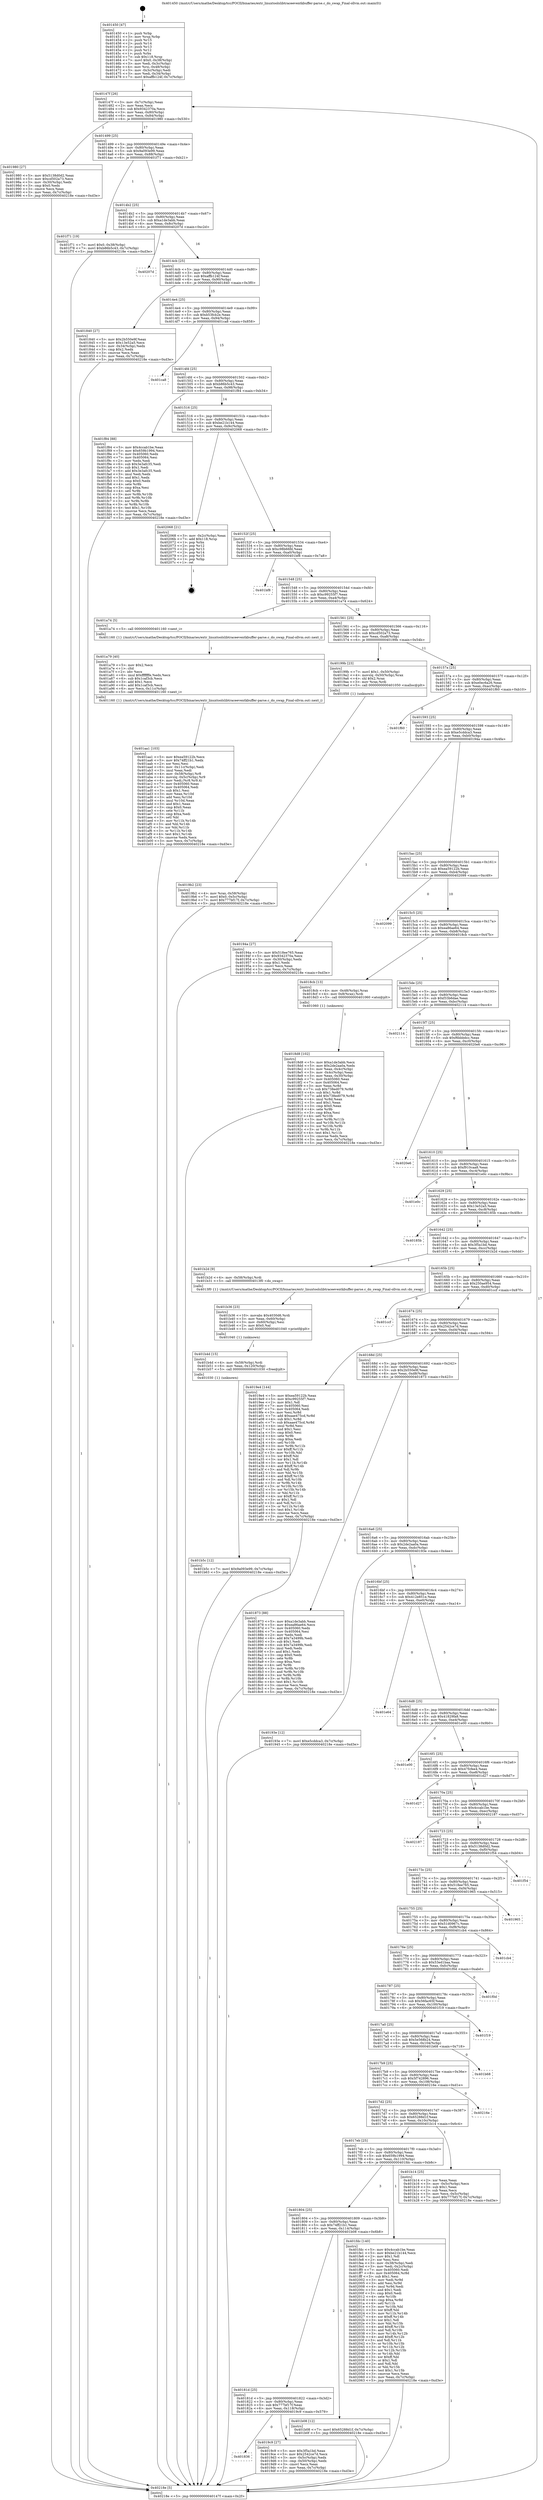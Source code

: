 digraph "0x401450" {
  label = "0x401450 (/mnt/c/Users/mathe/Desktop/tcc/POCII/binaries/extr_linuxtoolslibtraceeventkbuffer-parse.c_do_swap_Final-ollvm.out::main(0))"
  labelloc = "t"
  node[shape=record]

  Entry [label="",width=0.3,height=0.3,shape=circle,fillcolor=black,style=filled]
  "0x40147f" [label="{
     0x40147f [26]\l
     | [instrs]\l
     &nbsp;&nbsp;0x40147f \<+3\>: mov -0x7c(%rbp),%eax\l
     &nbsp;&nbsp;0x401482 \<+2\>: mov %eax,%ecx\l
     &nbsp;&nbsp;0x401484 \<+6\>: sub $0x9342370a,%ecx\l
     &nbsp;&nbsp;0x40148a \<+3\>: mov %eax,-0x80(%rbp)\l
     &nbsp;&nbsp;0x40148d \<+6\>: mov %ecx,-0x84(%rbp)\l
     &nbsp;&nbsp;0x401493 \<+6\>: je 0000000000401980 \<main+0x530\>\l
  }"]
  "0x401980" [label="{
     0x401980 [27]\l
     | [instrs]\l
     &nbsp;&nbsp;0x401980 \<+5\>: mov $0x5138d0d2,%eax\l
     &nbsp;&nbsp;0x401985 \<+5\>: mov $0xcd502a73,%ecx\l
     &nbsp;&nbsp;0x40198a \<+3\>: mov -0x30(%rbp),%edx\l
     &nbsp;&nbsp;0x40198d \<+3\>: cmp $0x0,%edx\l
     &nbsp;&nbsp;0x401990 \<+3\>: cmove %ecx,%eax\l
     &nbsp;&nbsp;0x401993 \<+3\>: mov %eax,-0x7c(%rbp)\l
     &nbsp;&nbsp;0x401996 \<+5\>: jmp 000000000040218e \<main+0xd3e\>\l
  }"]
  "0x401499" [label="{
     0x401499 [25]\l
     | [instrs]\l
     &nbsp;&nbsp;0x401499 \<+5\>: jmp 000000000040149e \<main+0x4e\>\l
     &nbsp;&nbsp;0x40149e \<+3\>: mov -0x80(%rbp),%eax\l
     &nbsp;&nbsp;0x4014a1 \<+5\>: sub $0x9a093e99,%eax\l
     &nbsp;&nbsp;0x4014a6 \<+6\>: mov %eax,-0x88(%rbp)\l
     &nbsp;&nbsp;0x4014ac \<+6\>: je 0000000000401f71 \<main+0xb21\>\l
  }"]
  Exit [label="",width=0.3,height=0.3,shape=circle,fillcolor=black,style=filled,peripheries=2]
  "0x401f71" [label="{
     0x401f71 [19]\l
     | [instrs]\l
     &nbsp;&nbsp;0x401f71 \<+7\>: movl $0x0,-0x38(%rbp)\l
     &nbsp;&nbsp;0x401f78 \<+7\>: movl $0xb86b5c43,-0x7c(%rbp)\l
     &nbsp;&nbsp;0x401f7f \<+5\>: jmp 000000000040218e \<main+0xd3e\>\l
  }"]
  "0x4014b2" [label="{
     0x4014b2 [25]\l
     | [instrs]\l
     &nbsp;&nbsp;0x4014b2 \<+5\>: jmp 00000000004014b7 \<main+0x67\>\l
     &nbsp;&nbsp;0x4014b7 \<+3\>: mov -0x80(%rbp),%eax\l
     &nbsp;&nbsp;0x4014ba \<+5\>: sub $0xa1de3abb,%eax\l
     &nbsp;&nbsp;0x4014bf \<+6\>: mov %eax,-0x8c(%rbp)\l
     &nbsp;&nbsp;0x4014c5 \<+6\>: je 000000000040207d \<main+0xc2d\>\l
  }"]
  "0x401b5c" [label="{
     0x401b5c [12]\l
     | [instrs]\l
     &nbsp;&nbsp;0x401b5c \<+7\>: movl $0x9a093e99,-0x7c(%rbp)\l
     &nbsp;&nbsp;0x401b63 \<+5\>: jmp 000000000040218e \<main+0xd3e\>\l
  }"]
  "0x40207d" [label="{
     0x40207d\l
  }", style=dashed]
  "0x4014cb" [label="{
     0x4014cb [25]\l
     | [instrs]\l
     &nbsp;&nbsp;0x4014cb \<+5\>: jmp 00000000004014d0 \<main+0x80\>\l
     &nbsp;&nbsp;0x4014d0 \<+3\>: mov -0x80(%rbp),%eax\l
     &nbsp;&nbsp;0x4014d3 \<+5\>: sub $0xaffb124f,%eax\l
     &nbsp;&nbsp;0x4014d8 \<+6\>: mov %eax,-0x90(%rbp)\l
     &nbsp;&nbsp;0x4014de \<+6\>: je 0000000000401840 \<main+0x3f0\>\l
  }"]
  "0x401b4d" [label="{
     0x401b4d [15]\l
     | [instrs]\l
     &nbsp;&nbsp;0x401b4d \<+4\>: mov -0x58(%rbp),%rdi\l
     &nbsp;&nbsp;0x401b51 \<+6\>: mov %eax,-0x120(%rbp)\l
     &nbsp;&nbsp;0x401b57 \<+5\>: call 0000000000401030 \<free@plt\>\l
     | [calls]\l
     &nbsp;&nbsp;0x401030 \{1\} (unknown)\l
  }"]
  "0x401840" [label="{
     0x401840 [27]\l
     | [instrs]\l
     &nbsp;&nbsp;0x401840 \<+5\>: mov $0x2b550e9f,%eax\l
     &nbsp;&nbsp;0x401845 \<+5\>: mov $0x13e52a5,%ecx\l
     &nbsp;&nbsp;0x40184a \<+3\>: mov -0x34(%rbp),%edx\l
     &nbsp;&nbsp;0x40184d \<+3\>: cmp $0x2,%edx\l
     &nbsp;&nbsp;0x401850 \<+3\>: cmovne %ecx,%eax\l
     &nbsp;&nbsp;0x401853 \<+3\>: mov %eax,-0x7c(%rbp)\l
     &nbsp;&nbsp;0x401856 \<+5\>: jmp 000000000040218e \<main+0xd3e\>\l
  }"]
  "0x4014e4" [label="{
     0x4014e4 [25]\l
     | [instrs]\l
     &nbsp;&nbsp;0x4014e4 \<+5\>: jmp 00000000004014e9 \<main+0x99\>\l
     &nbsp;&nbsp;0x4014e9 \<+3\>: mov -0x80(%rbp),%eax\l
     &nbsp;&nbsp;0x4014ec \<+5\>: sub $0xb53fcb2e,%eax\l
     &nbsp;&nbsp;0x4014f1 \<+6\>: mov %eax,-0x94(%rbp)\l
     &nbsp;&nbsp;0x4014f7 \<+6\>: je 0000000000401ca8 \<main+0x858\>\l
  }"]
  "0x40218e" [label="{
     0x40218e [5]\l
     | [instrs]\l
     &nbsp;&nbsp;0x40218e \<+5\>: jmp 000000000040147f \<main+0x2f\>\l
  }"]
  "0x401450" [label="{
     0x401450 [47]\l
     | [instrs]\l
     &nbsp;&nbsp;0x401450 \<+1\>: push %rbp\l
     &nbsp;&nbsp;0x401451 \<+3\>: mov %rsp,%rbp\l
     &nbsp;&nbsp;0x401454 \<+2\>: push %r15\l
     &nbsp;&nbsp;0x401456 \<+2\>: push %r14\l
     &nbsp;&nbsp;0x401458 \<+2\>: push %r13\l
     &nbsp;&nbsp;0x40145a \<+2\>: push %r12\l
     &nbsp;&nbsp;0x40145c \<+1\>: push %rbx\l
     &nbsp;&nbsp;0x40145d \<+7\>: sub $0x118,%rsp\l
     &nbsp;&nbsp;0x401464 \<+7\>: movl $0x0,-0x38(%rbp)\l
     &nbsp;&nbsp;0x40146b \<+3\>: mov %edi,-0x3c(%rbp)\l
     &nbsp;&nbsp;0x40146e \<+4\>: mov %rsi,-0x48(%rbp)\l
     &nbsp;&nbsp;0x401472 \<+3\>: mov -0x3c(%rbp),%edi\l
     &nbsp;&nbsp;0x401475 \<+3\>: mov %edi,-0x34(%rbp)\l
     &nbsp;&nbsp;0x401478 \<+7\>: movl $0xaffb124f,-0x7c(%rbp)\l
  }"]
  "0x401b36" [label="{
     0x401b36 [23]\l
     | [instrs]\l
     &nbsp;&nbsp;0x401b36 \<+10\>: movabs $0x4030d6,%rdi\l
     &nbsp;&nbsp;0x401b40 \<+3\>: mov %eax,-0x60(%rbp)\l
     &nbsp;&nbsp;0x401b43 \<+3\>: mov -0x60(%rbp),%esi\l
     &nbsp;&nbsp;0x401b46 \<+2\>: mov $0x0,%al\l
     &nbsp;&nbsp;0x401b48 \<+5\>: call 0000000000401040 \<printf@plt\>\l
     | [calls]\l
     &nbsp;&nbsp;0x401040 \{1\} (unknown)\l
  }"]
  "0x401ca8" [label="{
     0x401ca8\l
  }", style=dashed]
  "0x4014fd" [label="{
     0x4014fd [25]\l
     | [instrs]\l
     &nbsp;&nbsp;0x4014fd \<+5\>: jmp 0000000000401502 \<main+0xb2\>\l
     &nbsp;&nbsp;0x401502 \<+3\>: mov -0x80(%rbp),%eax\l
     &nbsp;&nbsp;0x401505 \<+5\>: sub $0xb86b5c43,%eax\l
     &nbsp;&nbsp;0x40150a \<+6\>: mov %eax,-0x98(%rbp)\l
     &nbsp;&nbsp;0x401510 \<+6\>: je 0000000000401f84 \<main+0xb34\>\l
  }"]
  "0x401aa1" [label="{
     0x401aa1 [103]\l
     | [instrs]\l
     &nbsp;&nbsp;0x401aa1 \<+5\>: mov $0xea59122b,%ecx\l
     &nbsp;&nbsp;0x401aa6 \<+5\>: mov $0x74ff21b1,%edx\l
     &nbsp;&nbsp;0x401aab \<+2\>: xor %esi,%esi\l
     &nbsp;&nbsp;0x401aad \<+6\>: mov -0x11c(%rbp),%edi\l
     &nbsp;&nbsp;0x401ab3 \<+3\>: imul %eax,%edi\l
     &nbsp;&nbsp;0x401ab6 \<+4\>: mov -0x58(%rbp),%r8\l
     &nbsp;&nbsp;0x401aba \<+4\>: movslq -0x5c(%rbp),%r9\l
     &nbsp;&nbsp;0x401abe \<+4\>: mov %edi,(%r8,%r9,4)\l
     &nbsp;&nbsp;0x401ac2 \<+7\>: mov 0x405060,%eax\l
     &nbsp;&nbsp;0x401ac9 \<+7\>: mov 0x405064,%edi\l
     &nbsp;&nbsp;0x401ad0 \<+3\>: sub $0x1,%esi\l
     &nbsp;&nbsp;0x401ad3 \<+3\>: mov %eax,%r10d\l
     &nbsp;&nbsp;0x401ad6 \<+3\>: add %esi,%r10d\l
     &nbsp;&nbsp;0x401ad9 \<+4\>: imul %r10d,%eax\l
     &nbsp;&nbsp;0x401add \<+3\>: and $0x1,%eax\l
     &nbsp;&nbsp;0x401ae0 \<+3\>: cmp $0x0,%eax\l
     &nbsp;&nbsp;0x401ae3 \<+4\>: sete %r11b\l
     &nbsp;&nbsp;0x401ae7 \<+3\>: cmp $0xa,%edi\l
     &nbsp;&nbsp;0x401aea \<+3\>: setl %bl\l
     &nbsp;&nbsp;0x401aed \<+3\>: mov %r11b,%r14b\l
     &nbsp;&nbsp;0x401af0 \<+3\>: and %bl,%r14b\l
     &nbsp;&nbsp;0x401af3 \<+3\>: xor %bl,%r11b\l
     &nbsp;&nbsp;0x401af6 \<+3\>: or %r11b,%r14b\l
     &nbsp;&nbsp;0x401af9 \<+4\>: test $0x1,%r14b\l
     &nbsp;&nbsp;0x401afd \<+3\>: cmovne %edx,%ecx\l
     &nbsp;&nbsp;0x401b00 \<+3\>: mov %ecx,-0x7c(%rbp)\l
     &nbsp;&nbsp;0x401b03 \<+5\>: jmp 000000000040218e \<main+0xd3e\>\l
  }"]
  "0x401f84" [label="{
     0x401f84 [88]\l
     | [instrs]\l
     &nbsp;&nbsp;0x401f84 \<+5\>: mov $0x4ccab1be,%eax\l
     &nbsp;&nbsp;0x401f89 \<+5\>: mov $0x659b1994,%ecx\l
     &nbsp;&nbsp;0x401f8e \<+7\>: mov 0x405060,%edx\l
     &nbsp;&nbsp;0x401f95 \<+7\>: mov 0x405064,%esi\l
     &nbsp;&nbsp;0x401f9c \<+2\>: mov %edx,%edi\l
     &nbsp;&nbsp;0x401f9e \<+6\>: sub $0x3e3afc35,%edi\l
     &nbsp;&nbsp;0x401fa4 \<+3\>: sub $0x1,%edi\l
     &nbsp;&nbsp;0x401fa7 \<+6\>: add $0x3e3afc35,%edi\l
     &nbsp;&nbsp;0x401fad \<+3\>: imul %edi,%edx\l
     &nbsp;&nbsp;0x401fb0 \<+3\>: and $0x1,%edx\l
     &nbsp;&nbsp;0x401fb3 \<+3\>: cmp $0x0,%edx\l
     &nbsp;&nbsp;0x401fb6 \<+4\>: sete %r8b\l
     &nbsp;&nbsp;0x401fba \<+3\>: cmp $0xa,%esi\l
     &nbsp;&nbsp;0x401fbd \<+4\>: setl %r9b\l
     &nbsp;&nbsp;0x401fc1 \<+3\>: mov %r8b,%r10b\l
     &nbsp;&nbsp;0x401fc4 \<+3\>: and %r9b,%r10b\l
     &nbsp;&nbsp;0x401fc7 \<+3\>: xor %r9b,%r8b\l
     &nbsp;&nbsp;0x401fca \<+3\>: or %r8b,%r10b\l
     &nbsp;&nbsp;0x401fcd \<+4\>: test $0x1,%r10b\l
     &nbsp;&nbsp;0x401fd1 \<+3\>: cmovne %ecx,%eax\l
     &nbsp;&nbsp;0x401fd4 \<+3\>: mov %eax,-0x7c(%rbp)\l
     &nbsp;&nbsp;0x401fd7 \<+5\>: jmp 000000000040218e \<main+0xd3e\>\l
  }"]
  "0x401516" [label="{
     0x401516 [25]\l
     | [instrs]\l
     &nbsp;&nbsp;0x401516 \<+5\>: jmp 000000000040151b \<main+0xcb\>\l
     &nbsp;&nbsp;0x40151b \<+3\>: mov -0x80(%rbp),%eax\l
     &nbsp;&nbsp;0x40151e \<+5\>: sub $0xbe21b144,%eax\l
     &nbsp;&nbsp;0x401523 \<+6\>: mov %eax,-0x9c(%rbp)\l
     &nbsp;&nbsp;0x401529 \<+6\>: je 0000000000402068 \<main+0xc18\>\l
  }"]
  "0x401a79" [label="{
     0x401a79 [40]\l
     | [instrs]\l
     &nbsp;&nbsp;0x401a79 \<+5\>: mov $0x2,%ecx\l
     &nbsp;&nbsp;0x401a7e \<+1\>: cltd\l
     &nbsp;&nbsp;0x401a7f \<+2\>: idiv %ecx\l
     &nbsp;&nbsp;0x401a81 \<+6\>: imul $0xfffffffe,%edx,%ecx\l
     &nbsp;&nbsp;0x401a87 \<+6\>: sub $0x1caf3cb,%ecx\l
     &nbsp;&nbsp;0x401a8d \<+3\>: add $0x1,%ecx\l
     &nbsp;&nbsp;0x401a90 \<+6\>: add $0x1caf3cb,%ecx\l
     &nbsp;&nbsp;0x401a96 \<+6\>: mov %ecx,-0x11c(%rbp)\l
     &nbsp;&nbsp;0x401a9c \<+5\>: call 0000000000401160 \<next_i\>\l
     | [calls]\l
     &nbsp;&nbsp;0x401160 \{1\} (/mnt/c/Users/mathe/Desktop/tcc/POCII/binaries/extr_linuxtoolslibtraceeventkbuffer-parse.c_do_swap_Final-ollvm.out::next_i)\l
  }"]
  "0x402068" [label="{
     0x402068 [21]\l
     | [instrs]\l
     &nbsp;&nbsp;0x402068 \<+3\>: mov -0x2c(%rbp),%eax\l
     &nbsp;&nbsp;0x40206b \<+7\>: add $0x118,%rsp\l
     &nbsp;&nbsp;0x402072 \<+1\>: pop %rbx\l
     &nbsp;&nbsp;0x402073 \<+2\>: pop %r12\l
     &nbsp;&nbsp;0x402075 \<+2\>: pop %r13\l
     &nbsp;&nbsp;0x402077 \<+2\>: pop %r14\l
     &nbsp;&nbsp;0x402079 \<+2\>: pop %r15\l
     &nbsp;&nbsp;0x40207b \<+1\>: pop %rbp\l
     &nbsp;&nbsp;0x40207c \<+1\>: ret\l
  }"]
  "0x40152f" [label="{
     0x40152f [25]\l
     | [instrs]\l
     &nbsp;&nbsp;0x40152f \<+5\>: jmp 0000000000401534 \<main+0xe4\>\l
     &nbsp;&nbsp;0x401534 \<+3\>: mov -0x80(%rbp),%eax\l
     &nbsp;&nbsp;0x401537 \<+5\>: sub $0xc98b66fd,%eax\l
     &nbsp;&nbsp;0x40153c \<+6\>: mov %eax,-0xa0(%rbp)\l
     &nbsp;&nbsp;0x401542 \<+6\>: je 0000000000401bf8 \<main+0x7a8\>\l
  }"]
  "0x401836" [label="{
     0x401836\l
  }", style=dashed]
  "0x401bf8" [label="{
     0x401bf8\l
  }", style=dashed]
  "0x401548" [label="{
     0x401548 [25]\l
     | [instrs]\l
     &nbsp;&nbsp;0x401548 \<+5\>: jmp 000000000040154d \<main+0xfd\>\l
     &nbsp;&nbsp;0x40154d \<+3\>: mov -0x80(%rbp),%eax\l
     &nbsp;&nbsp;0x401550 \<+5\>: sub $0xc99255f7,%eax\l
     &nbsp;&nbsp;0x401555 \<+6\>: mov %eax,-0xa4(%rbp)\l
     &nbsp;&nbsp;0x40155b \<+6\>: je 0000000000401a74 \<main+0x624\>\l
  }"]
  "0x4019c9" [label="{
     0x4019c9 [27]\l
     | [instrs]\l
     &nbsp;&nbsp;0x4019c9 \<+5\>: mov $0x3f5a1bd,%eax\l
     &nbsp;&nbsp;0x4019ce \<+5\>: mov $0x2542ce7d,%ecx\l
     &nbsp;&nbsp;0x4019d3 \<+3\>: mov -0x5c(%rbp),%edx\l
     &nbsp;&nbsp;0x4019d6 \<+3\>: cmp -0x50(%rbp),%edx\l
     &nbsp;&nbsp;0x4019d9 \<+3\>: cmovl %ecx,%eax\l
     &nbsp;&nbsp;0x4019dc \<+3\>: mov %eax,-0x7c(%rbp)\l
     &nbsp;&nbsp;0x4019df \<+5\>: jmp 000000000040218e \<main+0xd3e\>\l
  }"]
  "0x401a74" [label="{
     0x401a74 [5]\l
     | [instrs]\l
     &nbsp;&nbsp;0x401a74 \<+5\>: call 0000000000401160 \<next_i\>\l
     | [calls]\l
     &nbsp;&nbsp;0x401160 \{1\} (/mnt/c/Users/mathe/Desktop/tcc/POCII/binaries/extr_linuxtoolslibtraceeventkbuffer-parse.c_do_swap_Final-ollvm.out::next_i)\l
  }"]
  "0x401561" [label="{
     0x401561 [25]\l
     | [instrs]\l
     &nbsp;&nbsp;0x401561 \<+5\>: jmp 0000000000401566 \<main+0x116\>\l
     &nbsp;&nbsp;0x401566 \<+3\>: mov -0x80(%rbp),%eax\l
     &nbsp;&nbsp;0x401569 \<+5\>: sub $0xcd502a73,%eax\l
     &nbsp;&nbsp;0x40156e \<+6\>: mov %eax,-0xa8(%rbp)\l
     &nbsp;&nbsp;0x401574 \<+6\>: je 000000000040199b \<main+0x54b\>\l
  }"]
  "0x40181d" [label="{
     0x40181d [25]\l
     | [instrs]\l
     &nbsp;&nbsp;0x40181d \<+5\>: jmp 0000000000401822 \<main+0x3d2\>\l
     &nbsp;&nbsp;0x401822 \<+3\>: mov -0x80(%rbp),%eax\l
     &nbsp;&nbsp;0x401825 \<+5\>: sub $0x777bf17f,%eax\l
     &nbsp;&nbsp;0x40182a \<+6\>: mov %eax,-0x118(%rbp)\l
     &nbsp;&nbsp;0x401830 \<+6\>: je 00000000004019c9 \<main+0x579\>\l
  }"]
  "0x40199b" [label="{
     0x40199b [23]\l
     | [instrs]\l
     &nbsp;&nbsp;0x40199b \<+7\>: movl $0x1,-0x50(%rbp)\l
     &nbsp;&nbsp;0x4019a2 \<+4\>: movslq -0x50(%rbp),%rax\l
     &nbsp;&nbsp;0x4019a6 \<+4\>: shl $0x2,%rax\l
     &nbsp;&nbsp;0x4019aa \<+3\>: mov %rax,%rdi\l
     &nbsp;&nbsp;0x4019ad \<+5\>: call 0000000000401050 \<malloc@plt\>\l
     | [calls]\l
     &nbsp;&nbsp;0x401050 \{1\} (unknown)\l
  }"]
  "0x40157a" [label="{
     0x40157a [25]\l
     | [instrs]\l
     &nbsp;&nbsp;0x40157a \<+5\>: jmp 000000000040157f \<main+0x12f\>\l
     &nbsp;&nbsp;0x40157f \<+3\>: mov -0x80(%rbp),%eax\l
     &nbsp;&nbsp;0x401582 \<+5\>: sub $0xe0ec6a26,%eax\l
     &nbsp;&nbsp;0x401587 \<+6\>: mov %eax,-0xac(%rbp)\l
     &nbsp;&nbsp;0x40158d \<+6\>: je 0000000000401f60 \<main+0xb10\>\l
  }"]
  "0x401b08" [label="{
     0x401b08 [12]\l
     | [instrs]\l
     &nbsp;&nbsp;0x401b08 \<+7\>: movl $0x65288d1f,-0x7c(%rbp)\l
     &nbsp;&nbsp;0x401b0f \<+5\>: jmp 000000000040218e \<main+0xd3e\>\l
  }"]
  "0x401f60" [label="{
     0x401f60\l
  }", style=dashed]
  "0x401593" [label="{
     0x401593 [25]\l
     | [instrs]\l
     &nbsp;&nbsp;0x401593 \<+5\>: jmp 0000000000401598 \<main+0x148\>\l
     &nbsp;&nbsp;0x401598 \<+3\>: mov -0x80(%rbp),%eax\l
     &nbsp;&nbsp;0x40159b \<+5\>: sub $0xe5cddca3,%eax\l
     &nbsp;&nbsp;0x4015a0 \<+6\>: mov %eax,-0xb0(%rbp)\l
     &nbsp;&nbsp;0x4015a6 \<+6\>: je 000000000040194a \<main+0x4fa\>\l
  }"]
  "0x401804" [label="{
     0x401804 [25]\l
     | [instrs]\l
     &nbsp;&nbsp;0x401804 \<+5\>: jmp 0000000000401809 \<main+0x3b9\>\l
     &nbsp;&nbsp;0x401809 \<+3\>: mov -0x80(%rbp),%eax\l
     &nbsp;&nbsp;0x40180c \<+5\>: sub $0x74ff21b1,%eax\l
     &nbsp;&nbsp;0x401811 \<+6\>: mov %eax,-0x114(%rbp)\l
     &nbsp;&nbsp;0x401817 \<+6\>: je 0000000000401b08 \<main+0x6b8\>\l
  }"]
  "0x40194a" [label="{
     0x40194a [27]\l
     | [instrs]\l
     &nbsp;&nbsp;0x40194a \<+5\>: mov $0x518ee765,%eax\l
     &nbsp;&nbsp;0x40194f \<+5\>: mov $0x9342370a,%ecx\l
     &nbsp;&nbsp;0x401954 \<+3\>: mov -0x30(%rbp),%edx\l
     &nbsp;&nbsp;0x401957 \<+3\>: cmp $0x1,%edx\l
     &nbsp;&nbsp;0x40195a \<+3\>: cmovl %ecx,%eax\l
     &nbsp;&nbsp;0x40195d \<+3\>: mov %eax,-0x7c(%rbp)\l
     &nbsp;&nbsp;0x401960 \<+5\>: jmp 000000000040218e \<main+0xd3e\>\l
  }"]
  "0x4015ac" [label="{
     0x4015ac [25]\l
     | [instrs]\l
     &nbsp;&nbsp;0x4015ac \<+5\>: jmp 00000000004015b1 \<main+0x161\>\l
     &nbsp;&nbsp;0x4015b1 \<+3\>: mov -0x80(%rbp),%eax\l
     &nbsp;&nbsp;0x4015b4 \<+5\>: sub $0xea59122b,%eax\l
     &nbsp;&nbsp;0x4015b9 \<+6\>: mov %eax,-0xb4(%rbp)\l
     &nbsp;&nbsp;0x4015bf \<+6\>: je 0000000000402099 \<main+0xc49\>\l
  }"]
  "0x401fdc" [label="{
     0x401fdc [140]\l
     | [instrs]\l
     &nbsp;&nbsp;0x401fdc \<+5\>: mov $0x4ccab1be,%eax\l
     &nbsp;&nbsp;0x401fe1 \<+5\>: mov $0xbe21b144,%ecx\l
     &nbsp;&nbsp;0x401fe6 \<+2\>: mov $0x1,%dl\l
     &nbsp;&nbsp;0x401fe8 \<+2\>: xor %esi,%esi\l
     &nbsp;&nbsp;0x401fea \<+3\>: mov -0x38(%rbp),%edi\l
     &nbsp;&nbsp;0x401fed \<+3\>: mov %edi,-0x2c(%rbp)\l
     &nbsp;&nbsp;0x401ff0 \<+7\>: mov 0x405060,%edi\l
     &nbsp;&nbsp;0x401ff7 \<+8\>: mov 0x405064,%r8d\l
     &nbsp;&nbsp;0x401fff \<+3\>: sub $0x1,%esi\l
     &nbsp;&nbsp;0x402002 \<+3\>: mov %edi,%r9d\l
     &nbsp;&nbsp;0x402005 \<+3\>: add %esi,%r9d\l
     &nbsp;&nbsp;0x402008 \<+4\>: imul %r9d,%edi\l
     &nbsp;&nbsp;0x40200c \<+3\>: and $0x1,%edi\l
     &nbsp;&nbsp;0x40200f \<+3\>: cmp $0x0,%edi\l
     &nbsp;&nbsp;0x402012 \<+4\>: sete %r10b\l
     &nbsp;&nbsp;0x402016 \<+4\>: cmp $0xa,%r8d\l
     &nbsp;&nbsp;0x40201a \<+4\>: setl %r11b\l
     &nbsp;&nbsp;0x40201e \<+3\>: mov %r10b,%bl\l
     &nbsp;&nbsp;0x402021 \<+3\>: xor $0xff,%bl\l
     &nbsp;&nbsp;0x402024 \<+3\>: mov %r11b,%r14b\l
     &nbsp;&nbsp;0x402027 \<+4\>: xor $0xff,%r14b\l
     &nbsp;&nbsp;0x40202b \<+3\>: xor $0x1,%dl\l
     &nbsp;&nbsp;0x40202e \<+3\>: mov %bl,%r15b\l
     &nbsp;&nbsp;0x402031 \<+4\>: and $0xff,%r15b\l
     &nbsp;&nbsp;0x402035 \<+3\>: and %dl,%r10b\l
     &nbsp;&nbsp;0x402038 \<+3\>: mov %r14b,%r12b\l
     &nbsp;&nbsp;0x40203b \<+4\>: and $0xff,%r12b\l
     &nbsp;&nbsp;0x40203f \<+3\>: and %dl,%r11b\l
     &nbsp;&nbsp;0x402042 \<+3\>: or %r10b,%r15b\l
     &nbsp;&nbsp;0x402045 \<+3\>: or %r11b,%r12b\l
     &nbsp;&nbsp;0x402048 \<+3\>: xor %r12b,%r15b\l
     &nbsp;&nbsp;0x40204b \<+3\>: or %r14b,%bl\l
     &nbsp;&nbsp;0x40204e \<+3\>: xor $0xff,%bl\l
     &nbsp;&nbsp;0x402051 \<+3\>: or $0x1,%dl\l
     &nbsp;&nbsp;0x402054 \<+2\>: and %dl,%bl\l
     &nbsp;&nbsp;0x402056 \<+3\>: or %bl,%r15b\l
     &nbsp;&nbsp;0x402059 \<+4\>: test $0x1,%r15b\l
     &nbsp;&nbsp;0x40205d \<+3\>: cmovne %ecx,%eax\l
     &nbsp;&nbsp;0x402060 \<+3\>: mov %eax,-0x7c(%rbp)\l
     &nbsp;&nbsp;0x402063 \<+5\>: jmp 000000000040218e \<main+0xd3e\>\l
  }"]
  "0x402099" [label="{
     0x402099\l
  }", style=dashed]
  "0x4015c5" [label="{
     0x4015c5 [25]\l
     | [instrs]\l
     &nbsp;&nbsp;0x4015c5 \<+5\>: jmp 00000000004015ca \<main+0x17a\>\l
     &nbsp;&nbsp;0x4015ca \<+3\>: mov -0x80(%rbp),%eax\l
     &nbsp;&nbsp;0x4015cd \<+5\>: sub $0xea86ae64,%eax\l
     &nbsp;&nbsp;0x4015d2 \<+6\>: mov %eax,-0xb8(%rbp)\l
     &nbsp;&nbsp;0x4015d8 \<+6\>: je 00000000004018cb \<main+0x47b\>\l
  }"]
  "0x4017eb" [label="{
     0x4017eb [25]\l
     | [instrs]\l
     &nbsp;&nbsp;0x4017eb \<+5\>: jmp 00000000004017f0 \<main+0x3a0\>\l
     &nbsp;&nbsp;0x4017f0 \<+3\>: mov -0x80(%rbp),%eax\l
     &nbsp;&nbsp;0x4017f3 \<+5\>: sub $0x659b1994,%eax\l
     &nbsp;&nbsp;0x4017f8 \<+6\>: mov %eax,-0x110(%rbp)\l
     &nbsp;&nbsp;0x4017fe \<+6\>: je 0000000000401fdc \<main+0xb8c\>\l
  }"]
  "0x4018cb" [label="{
     0x4018cb [13]\l
     | [instrs]\l
     &nbsp;&nbsp;0x4018cb \<+4\>: mov -0x48(%rbp),%rax\l
     &nbsp;&nbsp;0x4018cf \<+4\>: mov 0x8(%rax),%rdi\l
     &nbsp;&nbsp;0x4018d3 \<+5\>: call 0000000000401060 \<atoi@plt\>\l
     | [calls]\l
     &nbsp;&nbsp;0x401060 \{1\} (unknown)\l
  }"]
  "0x4015de" [label="{
     0x4015de [25]\l
     | [instrs]\l
     &nbsp;&nbsp;0x4015de \<+5\>: jmp 00000000004015e3 \<main+0x193\>\l
     &nbsp;&nbsp;0x4015e3 \<+3\>: mov -0x80(%rbp),%eax\l
     &nbsp;&nbsp;0x4015e6 \<+5\>: sub $0xf33b6dae,%eax\l
     &nbsp;&nbsp;0x4015eb \<+6\>: mov %eax,-0xbc(%rbp)\l
     &nbsp;&nbsp;0x4015f1 \<+6\>: je 0000000000402114 \<main+0xcc4\>\l
  }"]
  "0x401b14" [label="{
     0x401b14 [25]\l
     | [instrs]\l
     &nbsp;&nbsp;0x401b14 \<+2\>: xor %eax,%eax\l
     &nbsp;&nbsp;0x401b16 \<+3\>: mov -0x5c(%rbp),%ecx\l
     &nbsp;&nbsp;0x401b19 \<+3\>: sub $0x1,%eax\l
     &nbsp;&nbsp;0x401b1c \<+2\>: sub %eax,%ecx\l
     &nbsp;&nbsp;0x401b1e \<+3\>: mov %ecx,-0x5c(%rbp)\l
     &nbsp;&nbsp;0x401b21 \<+7\>: movl $0x777bf17f,-0x7c(%rbp)\l
     &nbsp;&nbsp;0x401b28 \<+5\>: jmp 000000000040218e \<main+0xd3e\>\l
  }"]
  "0x402114" [label="{
     0x402114\l
  }", style=dashed]
  "0x4015f7" [label="{
     0x4015f7 [25]\l
     | [instrs]\l
     &nbsp;&nbsp;0x4015f7 \<+5\>: jmp 00000000004015fc \<main+0x1ac\>\l
     &nbsp;&nbsp;0x4015fc \<+3\>: mov -0x80(%rbp),%eax\l
     &nbsp;&nbsp;0x4015ff \<+5\>: sub $0xf6bbbdcc,%eax\l
     &nbsp;&nbsp;0x401604 \<+6\>: mov %eax,-0xc0(%rbp)\l
     &nbsp;&nbsp;0x40160a \<+6\>: je 00000000004020e6 \<main+0xc96\>\l
  }"]
  "0x4017d2" [label="{
     0x4017d2 [25]\l
     | [instrs]\l
     &nbsp;&nbsp;0x4017d2 \<+5\>: jmp 00000000004017d7 \<main+0x387\>\l
     &nbsp;&nbsp;0x4017d7 \<+3\>: mov -0x80(%rbp),%eax\l
     &nbsp;&nbsp;0x4017da \<+5\>: sub $0x65288d1f,%eax\l
     &nbsp;&nbsp;0x4017df \<+6\>: mov %eax,-0x10c(%rbp)\l
     &nbsp;&nbsp;0x4017e5 \<+6\>: je 0000000000401b14 \<main+0x6c4\>\l
  }"]
  "0x4020e6" [label="{
     0x4020e6\l
  }", style=dashed]
  "0x401610" [label="{
     0x401610 [25]\l
     | [instrs]\l
     &nbsp;&nbsp;0x401610 \<+5\>: jmp 0000000000401615 \<main+0x1c5\>\l
     &nbsp;&nbsp;0x401615 \<+3\>: mov -0x80(%rbp),%eax\l
     &nbsp;&nbsp;0x401618 \<+5\>: sub $0xf910caa8,%eax\l
     &nbsp;&nbsp;0x40161d \<+6\>: mov %eax,-0xc4(%rbp)\l
     &nbsp;&nbsp;0x401623 \<+6\>: je 0000000000401e0c \<main+0x9bc\>\l
  }"]
  "0x40216e" [label="{
     0x40216e\l
  }", style=dashed]
  "0x401e0c" [label="{
     0x401e0c\l
  }", style=dashed]
  "0x401629" [label="{
     0x401629 [25]\l
     | [instrs]\l
     &nbsp;&nbsp;0x401629 \<+5\>: jmp 000000000040162e \<main+0x1de\>\l
     &nbsp;&nbsp;0x40162e \<+3\>: mov -0x80(%rbp),%eax\l
     &nbsp;&nbsp;0x401631 \<+5\>: sub $0x13e52a5,%eax\l
     &nbsp;&nbsp;0x401636 \<+6\>: mov %eax,-0xc8(%rbp)\l
     &nbsp;&nbsp;0x40163c \<+6\>: je 000000000040185b \<main+0x40b\>\l
  }"]
  "0x4017b9" [label="{
     0x4017b9 [25]\l
     | [instrs]\l
     &nbsp;&nbsp;0x4017b9 \<+5\>: jmp 00000000004017be \<main+0x36e\>\l
     &nbsp;&nbsp;0x4017be \<+3\>: mov -0x80(%rbp),%eax\l
     &nbsp;&nbsp;0x4017c1 \<+5\>: sub $0x5f742896,%eax\l
     &nbsp;&nbsp;0x4017c6 \<+6\>: mov %eax,-0x108(%rbp)\l
     &nbsp;&nbsp;0x4017cc \<+6\>: je 000000000040216e \<main+0xd1e\>\l
  }"]
  "0x40185b" [label="{
     0x40185b\l
  }", style=dashed]
  "0x401642" [label="{
     0x401642 [25]\l
     | [instrs]\l
     &nbsp;&nbsp;0x401642 \<+5\>: jmp 0000000000401647 \<main+0x1f7\>\l
     &nbsp;&nbsp;0x401647 \<+3\>: mov -0x80(%rbp),%eax\l
     &nbsp;&nbsp;0x40164a \<+5\>: sub $0x3f5a1bd,%eax\l
     &nbsp;&nbsp;0x40164f \<+6\>: mov %eax,-0xcc(%rbp)\l
     &nbsp;&nbsp;0x401655 \<+6\>: je 0000000000401b2d \<main+0x6dd\>\l
  }"]
  "0x401b68" [label="{
     0x401b68\l
  }", style=dashed]
  "0x401b2d" [label="{
     0x401b2d [9]\l
     | [instrs]\l
     &nbsp;&nbsp;0x401b2d \<+4\>: mov -0x58(%rbp),%rdi\l
     &nbsp;&nbsp;0x401b31 \<+5\>: call 00000000004013f0 \<do_swap\>\l
     | [calls]\l
     &nbsp;&nbsp;0x4013f0 \{1\} (/mnt/c/Users/mathe/Desktop/tcc/POCII/binaries/extr_linuxtoolslibtraceeventkbuffer-parse.c_do_swap_Final-ollvm.out::do_swap)\l
  }"]
  "0x40165b" [label="{
     0x40165b [25]\l
     | [instrs]\l
     &nbsp;&nbsp;0x40165b \<+5\>: jmp 0000000000401660 \<main+0x210\>\l
     &nbsp;&nbsp;0x401660 \<+3\>: mov -0x80(%rbp),%eax\l
     &nbsp;&nbsp;0x401663 \<+5\>: sub $0x250ae954,%eax\l
     &nbsp;&nbsp;0x401668 \<+6\>: mov %eax,-0xd0(%rbp)\l
     &nbsp;&nbsp;0x40166e \<+6\>: je 0000000000401ccf \<main+0x87f\>\l
  }"]
  "0x4017a0" [label="{
     0x4017a0 [25]\l
     | [instrs]\l
     &nbsp;&nbsp;0x4017a0 \<+5\>: jmp 00000000004017a5 \<main+0x355\>\l
     &nbsp;&nbsp;0x4017a5 \<+3\>: mov -0x80(%rbp),%eax\l
     &nbsp;&nbsp;0x4017a8 \<+5\>: sub $0x5e568b24,%eax\l
     &nbsp;&nbsp;0x4017ad \<+6\>: mov %eax,-0x104(%rbp)\l
     &nbsp;&nbsp;0x4017b3 \<+6\>: je 0000000000401b68 \<main+0x718\>\l
  }"]
  "0x401ccf" [label="{
     0x401ccf\l
  }", style=dashed]
  "0x401674" [label="{
     0x401674 [25]\l
     | [instrs]\l
     &nbsp;&nbsp;0x401674 \<+5\>: jmp 0000000000401679 \<main+0x229\>\l
     &nbsp;&nbsp;0x401679 \<+3\>: mov -0x80(%rbp),%eax\l
     &nbsp;&nbsp;0x40167c \<+5\>: sub $0x2542ce7d,%eax\l
     &nbsp;&nbsp;0x401681 \<+6\>: mov %eax,-0xd4(%rbp)\l
     &nbsp;&nbsp;0x401687 \<+6\>: je 00000000004019e4 \<main+0x594\>\l
  }"]
  "0x401f19" [label="{
     0x401f19\l
  }", style=dashed]
  "0x4019e4" [label="{
     0x4019e4 [144]\l
     | [instrs]\l
     &nbsp;&nbsp;0x4019e4 \<+5\>: mov $0xea59122b,%eax\l
     &nbsp;&nbsp;0x4019e9 \<+5\>: mov $0xc99255f7,%ecx\l
     &nbsp;&nbsp;0x4019ee \<+2\>: mov $0x1,%dl\l
     &nbsp;&nbsp;0x4019f0 \<+7\>: mov 0x405060,%esi\l
     &nbsp;&nbsp;0x4019f7 \<+7\>: mov 0x405064,%edi\l
     &nbsp;&nbsp;0x4019fe \<+3\>: mov %esi,%r8d\l
     &nbsp;&nbsp;0x401a01 \<+7\>: add $0xaae475cd,%r8d\l
     &nbsp;&nbsp;0x401a08 \<+4\>: sub $0x1,%r8d\l
     &nbsp;&nbsp;0x401a0c \<+7\>: sub $0xaae475cd,%r8d\l
     &nbsp;&nbsp;0x401a13 \<+4\>: imul %r8d,%esi\l
     &nbsp;&nbsp;0x401a17 \<+3\>: and $0x1,%esi\l
     &nbsp;&nbsp;0x401a1a \<+3\>: cmp $0x0,%esi\l
     &nbsp;&nbsp;0x401a1d \<+4\>: sete %r9b\l
     &nbsp;&nbsp;0x401a21 \<+3\>: cmp $0xa,%edi\l
     &nbsp;&nbsp;0x401a24 \<+4\>: setl %r10b\l
     &nbsp;&nbsp;0x401a28 \<+3\>: mov %r9b,%r11b\l
     &nbsp;&nbsp;0x401a2b \<+4\>: xor $0xff,%r11b\l
     &nbsp;&nbsp;0x401a2f \<+3\>: mov %r10b,%bl\l
     &nbsp;&nbsp;0x401a32 \<+3\>: xor $0xff,%bl\l
     &nbsp;&nbsp;0x401a35 \<+3\>: xor $0x1,%dl\l
     &nbsp;&nbsp;0x401a38 \<+3\>: mov %r11b,%r14b\l
     &nbsp;&nbsp;0x401a3b \<+4\>: and $0xff,%r14b\l
     &nbsp;&nbsp;0x401a3f \<+3\>: and %dl,%r9b\l
     &nbsp;&nbsp;0x401a42 \<+3\>: mov %bl,%r15b\l
     &nbsp;&nbsp;0x401a45 \<+4\>: and $0xff,%r15b\l
     &nbsp;&nbsp;0x401a49 \<+3\>: and %dl,%r10b\l
     &nbsp;&nbsp;0x401a4c \<+3\>: or %r9b,%r14b\l
     &nbsp;&nbsp;0x401a4f \<+3\>: or %r10b,%r15b\l
     &nbsp;&nbsp;0x401a52 \<+3\>: xor %r15b,%r14b\l
     &nbsp;&nbsp;0x401a55 \<+3\>: or %bl,%r11b\l
     &nbsp;&nbsp;0x401a58 \<+4\>: xor $0xff,%r11b\l
     &nbsp;&nbsp;0x401a5c \<+3\>: or $0x1,%dl\l
     &nbsp;&nbsp;0x401a5f \<+3\>: and %dl,%r11b\l
     &nbsp;&nbsp;0x401a62 \<+3\>: or %r11b,%r14b\l
     &nbsp;&nbsp;0x401a65 \<+4\>: test $0x1,%r14b\l
     &nbsp;&nbsp;0x401a69 \<+3\>: cmovne %ecx,%eax\l
     &nbsp;&nbsp;0x401a6c \<+3\>: mov %eax,-0x7c(%rbp)\l
     &nbsp;&nbsp;0x401a6f \<+5\>: jmp 000000000040218e \<main+0xd3e\>\l
  }"]
  "0x40168d" [label="{
     0x40168d [25]\l
     | [instrs]\l
     &nbsp;&nbsp;0x40168d \<+5\>: jmp 0000000000401692 \<main+0x242\>\l
     &nbsp;&nbsp;0x401692 \<+3\>: mov -0x80(%rbp),%eax\l
     &nbsp;&nbsp;0x401695 \<+5\>: sub $0x2b550e9f,%eax\l
     &nbsp;&nbsp;0x40169a \<+6\>: mov %eax,-0xd8(%rbp)\l
     &nbsp;&nbsp;0x4016a0 \<+6\>: je 0000000000401873 \<main+0x423\>\l
  }"]
  "0x401787" [label="{
     0x401787 [25]\l
     | [instrs]\l
     &nbsp;&nbsp;0x401787 \<+5\>: jmp 000000000040178c \<main+0x33c\>\l
     &nbsp;&nbsp;0x40178c \<+3\>: mov -0x80(%rbp),%eax\l
     &nbsp;&nbsp;0x40178f \<+5\>: sub $0x56fac65f,%eax\l
     &nbsp;&nbsp;0x401794 \<+6\>: mov %eax,-0x100(%rbp)\l
     &nbsp;&nbsp;0x40179a \<+6\>: je 0000000000401f19 \<main+0xac9\>\l
  }"]
  "0x401873" [label="{
     0x401873 [88]\l
     | [instrs]\l
     &nbsp;&nbsp;0x401873 \<+5\>: mov $0xa1de3abb,%eax\l
     &nbsp;&nbsp;0x401878 \<+5\>: mov $0xea86ae64,%ecx\l
     &nbsp;&nbsp;0x40187d \<+7\>: mov 0x405060,%edx\l
     &nbsp;&nbsp;0x401884 \<+7\>: mov 0x405064,%esi\l
     &nbsp;&nbsp;0x40188b \<+2\>: mov %edx,%edi\l
     &nbsp;&nbsp;0x40188d \<+6\>: add $0x7a3499b,%edi\l
     &nbsp;&nbsp;0x401893 \<+3\>: sub $0x1,%edi\l
     &nbsp;&nbsp;0x401896 \<+6\>: sub $0x7a3499b,%edi\l
     &nbsp;&nbsp;0x40189c \<+3\>: imul %edi,%edx\l
     &nbsp;&nbsp;0x40189f \<+3\>: and $0x1,%edx\l
     &nbsp;&nbsp;0x4018a2 \<+3\>: cmp $0x0,%edx\l
     &nbsp;&nbsp;0x4018a5 \<+4\>: sete %r8b\l
     &nbsp;&nbsp;0x4018a9 \<+3\>: cmp $0xa,%esi\l
     &nbsp;&nbsp;0x4018ac \<+4\>: setl %r9b\l
     &nbsp;&nbsp;0x4018b0 \<+3\>: mov %r8b,%r10b\l
     &nbsp;&nbsp;0x4018b3 \<+3\>: and %r9b,%r10b\l
     &nbsp;&nbsp;0x4018b6 \<+3\>: xor %r9b,%r8b\l
     &nbsp;&nbsp;0x4018b9 \<+3\>: or %r8b,%r10b\l
     &nbsp;&nbsp;0x4018bc \<+4\>: test $0x1,%r10b\l
     &nbsp;&nbsp;0x4018c0 \<+3\>: cmovne %ecx,%eax\l
     &nbsp;&nbsp;0x4018c3 \<+3\>: mov %eax,-0x7c(%rbp)\l
     &nbsp;&nbsp;0x4018c6 \<+5\>: jmp 000000000040218e \<main+0xd3e\>\l
  }"]
  "0x4016a6" [label="{
     0x4016a6 [25]\l
     | [instrs]\l
     &nbsp;&nbsp;0x4016a6 \<+5\>: jmp 00000000004016ab \<main+0x25b\>\l
     &nbsp;&nbsp;0x4016ab \<+3\>: mov -0x80(%rbp),%eax\l
     &nbsp;&nbsp;0x4016ae \<+5\>: sub $0x2de2aa0a,%eax\l
     &nbsp;&nbsp;0x4016b3 \<+6\>: mov %eax,-0xdc(%rbp)\l
     &nbsp;&nbsp;0x4016b9 \<+6\>: je 000000000040193e \<main+0x4ee\>\l
  }"]
  "0x4018d8" [label="{
     0x4018d8 [102]\l
     | [instrs]\l
     &nbsp;&nbsp;0x4018d8 \<+5\>: mov $0xa1de3abb,%ecx\l
     &nbsp;&nbsp;0x4018dd \<+5\>: mov $0x2de2aa0a,%edx\l
     &nbsp;&nbsp;0x4018e2 \<+3\>: mov %eax,-0x4c(%rbp)\l
     &nbsp;&nbsp;0x4018e5 \<+3\>: mov -0x4c(%rbp),%eax\l
     &nbsp;&nbsp;0x4018e8 \<+3\>: mov %eax,-0x30(%rbp)\l
     &nbsp;&nbsp;0x4018eb \<+7\>: mov 0x405060,%eax\l
     &nbsp;&nbsp;0x4018f2 \<+7\>: mov 0x405064,%esi\l
     &nbsp;&nbsp;0x4018f9 \<+3\>: mov %eax,%r8d\l
     &nbsp;&nbsp;0x4018fc \<+7\>: sub $0x738ed079,%r8d\l
     &nbsp;&nbsp;0x401903 \<+4\>: sub $0x1,%r8d\l
     &nbsp;&nbsp;0x401907 \<+7\>: add $0x738ed079,%r8d\l
     &nbsp;&nbsp;0x40190e \<+4\>: imul %r8d,%eax\l
     &nbsp;&nbsp;0x401912 \<+3\>: and $0x1,%eax\l
     &nbsp;&nbsp;0x401915 \<+3\>: cmp $0x0,%eax\l
     &nbsp;&nbsp;0x401918 \<+4\>: sete %r9b\l
     &nbsp;&nbsp;0x40191c \<+3\>: cmp $0xa,%esi\l
     &nbsp;&nbsp;0x40191f \<+4\>: setl %r10b\l
     &nbsp;&nbsp;0x401923 \<+3\>: mov %r9b,%r11b\l
     &nbsp;&nbsp;0x401926 \<+3\>: and %r10b,%r11b\l
     &nbsp;&nbsp;0x401929 \<+3\>: xor %r10b,%r9b\l
     &nbsp;&nbsp;0x40192c \<+3\>: or %r9b,%r11b\l
     &nbsp;&nbsp;0x40192f \<+4\>: test $0x1,%r11b\l
     &nbsp;&nbsp;0x401933 \<+3\>: cmovne %edx,%ecx\l
     &nbsp;&nbsp;0x401936 \<+3\>: mov %ecx,-0x7c(%rbp)\l
     &nbsp;&nbsp;0x401939 \<+5\>: jmp 000000000040218e \<main+0xd3e\>\l
  }"]
  "0x401f0d" [label="{
     0x401f0d\l
  }", style=dashed]
  "0x40193e" [label="{
     0x40193e [12]\l
     | [instrs]\l
     &nbsp;&nbsp;0x40193e \<+7\>: movl $0xe5cddca3,-0x7c(%rbp)\l
     &nbsp;&nbsp;0x401945 \<+5\>: jmp 000000000040218e \<main+0xd3e\>\l
  }"]
  "0x4016bf" [label="{
     0x4016bf [25]\l
     | [instrs]\l
     &nbsp;&nbsp;0x4016bf \<+5\>: jmp 00000000004016c4 \<main+0x274\>\l
     &nbsp;&nbsp;0x4016c4 \<+3\>: mov -0x80(%rbp),%eax\l
     &nbsp;&nbsp;0x4016c7 \<+5\>: sub $0x412e851e,%eax\l
     &nbsp;&nbsp;0x4016cc \<+6\>: mov %eax,-0xe0(%rbp)\l
     &nbsp;&nbsp;0x4016d2 \<+6\>: je 0000000000401e64 \<main+0xa14\>\l
  }"]
  "0x4019b2" [label="{
     0x4019b2 [23]\l
     | [instrs]\l
     &nbsp;&nbsp;0x4019b2 \<+4\>: mov %rax,-0x58(%rbp)\l
     &nbsp;&nbsp;0x4019b6 \<+7\>: movl $0x0,-0x5c(%rbp)\l
     &nbsp;&nbsp;0x4019bd \<+7\>: movl $0x777bf17f,-0x7c(%rbp)\l
     &nbsp;&nbsp;0x4019c4 \<+5\>: jmp 000000000040218e \<main+0xd3e\>\l
  }"]
  "0x40176e" [label="{
     0x40176e [25]\l
     | [instrs]\l
     &nbsp;&nbsp;0x40176e \<+5\>: jmp 0000000000401773 \<main+0x323\>\l
     &nbsp;&nbsp;0x401773 \<+3\>: mov -0x80(%rbp),%eax\l
     &nbsp;&nbsp;0x401776 \<+5\>: sub $0x53ed1baa,%eax\l
     &nbsp;&nbsp;0x40177b \<+6\>: mov %eax,-0xfc(%rbp)\l
     &nbsp;&nbsp;0x401781 \<+6\>: je 0000000000401f0d \<main+0xabd\>\l
  }"]
  "0x401e64" [label="{
     0x401e64\l
  }", style=dashed]
  "0x4016d8" [label="{
     0x4016d8 [25]\l
     | [instrs]\l
     &nbsp;&nbsp;0x4016d8 \<+5\>: jmp 00000000004016dd \<main+0x28d\>\l
     &nbsp;&nbsp;0x4016dd \<+3\>: mov -0x80(%rbp),%eax\l
     &nbsp;&nbsp;0x4016e0 \<+5\>: sub $0x41829fa8,%eax\l
     &nbsp;&nbsp;0x4016e5 \<+6\>: mov %eax,-0xe4(%rbp)\l
     &nbsp;&nbsp;0x4016eb \<+6\>: je 0000000000401e00 \<main+0x9b0\>\l
  }"]
  "0x401cb4" [label="{
     0x401cb4\l
  }", style=dashed]
  "0x401e00" [label="{
     0x401e00\l
  }", style=dashed]
  "0x4016f1" [label="{
     0x4016f1 [25]\l
     | [instrs]\l
     &nbsp;&nbsp;0x4016f1 \<+5\>: jmp 00000000004016f6 \<main+0x2a6\>\l
     &nbsp;&nbsp;0x4016f6 \<+3\>: mov -0x80(%rbp),%eax\l
     &nbsp;&nbsp;0x4016f9 \<+5\>: sub $0x47fcfee4,%eax\l
     &nbsp;&nbsp;0x4016fe \<+6\>: mov %eax,-0xe8(%rbp)\l
     &nbsp;&nbsp;0x401704 \<+6\>: je 0000000000401d27 \<main+0x8d7\>\l
  }"]
  "0x401755" [label="{
     0x401755 [25]\l
     | [instrs]\l
     &nbsp;&nbsp;0x401755 \<+5\>: jmp 000000000040175a \<main+0x30a\>\l
     &nbsp;&nbsp;0x40175a \<+3\>: mov -0x80(%rbp),%eax\l
     &nbsp;&nbsp;0x40175d \<+5\>: sub $0x51d0967c,%eax\l
     &nbsp;&nbsp;0x401762 \<+6\>: mov %eax,-0xf8(%rbp)\l
     &nbsp;&nbsp;0x401768 \<+6\>: je 0000000000401cb4 \<main+0x864\>\l
  }"]
  "0x401d27" [label="{
     0x401d27\l
  }", style=dashed]
  "0x40170a" [label="{
     0x40170a [25]\l
     | [instrs]\l
     &nbsp;&nbsp;0x40170a \<+5\>: jmp 000000000040170f \<main+0x2bf\>\l
     &nbsp;&nbsp;0x40170f \<+3\>: mov -0x80(%rbp),%eax\l
     &nbsp;&nbsp;0x401712 \<+5\>: sub $0x4ccab1be,%eax\l
     &nbsp;&nbsp;0x401717 \<+6\>: mov %eax,-0xec(%rbp)\l
     &nbsp;&nbsp;0x40171d \<+6\>: je 0000000000402187 \<main+0xd37\>\l
  }"]
  "0x401965" [label="{
     0x401965\l
  }", style=dashed]
  "0x402187" [label="{
     0x402187\l
  }", style=dashed]
  "0x401723" [label="{
     0x401723 [25]\l
     | [instrs]\l
     &nbsp;&nbsp;0x401723 \<+5\>: jmp 0000000000401728 \<main+0x2d8\>\l
     &nbsp;&nbsp;0x401728 \<+3\>: mov -0x80(%rbp),%eax\l
     &nbsp;&nbsp;0x40172b \<+5\>: sub $0x5138d0d2,%eax\l
     &nbsp;&nbsp;0x401730 \<+6\>: mov %eax,-0xf0(%rbp)\l
     &nbsp;&nbsp;0x401736 \<+6\>: je 0000000000401f54 \<main+0xb04\>\l
  }"]
  "0x40173c" [label="{
     0x40173c [25]\l
     | [instrs]\l
     &nbsp;&nbsp;0x40173c \<+5\>: jmp 0000000000401741 \<main+0x2f1\>\l
     &nbsp;&nbsp;0x401741 \<+3\>: mov -0x80(%rbp),%eax\l
     &nbsp;&nbsp;0x401744 \<+5\>: sub $0x518ee765,%eax\l
     &nbsp;&nbsp;0x401749 \<+6\>: mov %eax,-0xf4(%rbp)\l
     &nbsp;&nbsp;0x40174f \<+6\>: je 0000000000401965 \<main+0x515\>\l
  }"]
  "0x401f54" [label="{
     0x401f54\l
  }", style=dashed]
  Entry -> "0x401450" [label=" 1"]
  "0x40147f" -> "0x401980" [label=" 1"]
  "0x40147f" -> "0x401499" [label=" 17"]
  "0x402068" -> Exit [label=" 1"]
  "0x401499" -> "0x401f71" [label=" 1"]
  "0x401499" -> "0x4014b2" [label=" 16"]
  "0x401fdc" -> "0x40218e" [label=" 1"]
  "0x4014b2" -> "0x40207d" [label=" 0"]
  "0x4014b2" -> "0x4014cb" [label=" 16"]
  "0x401f84" -> "0x40218e" [label=" 1"]
  "0x4014cb" -> "0x401840" [label=" 1"]
  "0x4014cb" -> "0x4014e4" [label=" 15"]
  "0x401840" -> "0x40218e" [label=" 1"]
  "0x401450" -> "0x40147f" [label=" 1"]
  "0x40218e" -> "0x40147f" [label=" 17"]
  "0x401f71" -> "0x40218e" [label=" 1"]
  "0x4014e4" -> "0x401ca8" [label=" 0"]
  "0x4014e4" -> "0x4014fd" [label=" 15"]
  "0x401b5c" -> "0x40218e" [label=" 1"]
  "0x4014fd" -> "0x401f84" [label=" 1"]
  "0x4014fd" -> "0x401516" [label=" 14"]
  "0x401b4d" -> "0x401b5c" [label=" 1"]
  "0x401516" -> "0x402068" [label=" 1"]
  "0x401516" -> "0x40152f" [label=" 13"]
  "0x401b36" -> "0x401b4d" [label=" 1"]
  "0x40152f" -> "0x401bf8" [label=" 0"]
  "0x40152f" -> "0x401548" [label=" 13"]
  "0x401b2d" -> "0x401b36" [label=" 1"]
  "0x401548" -> "0x401a74" [label=" 1"]
  "0x401548" -> "0x401561" [label=" 12"]
  "0x401b14" -> "0x40218e" [label=" 1"]
  "0x401561" -> "0x40199b" [label=" 1"]
  "0x401561" -> "0x40157a" [label=" 11"]
  "0x401aa1" -> "0x40218e" [label=" 1"]
  "0x40157a" -> "0x401f60" [label=" 0"]
  "0x40157a" -> "0x401593" [label=" 11"]
  "0x401a79" -> "0x401aa1" [label=" 1"]
  "0x401593" -> "0x40194a" [label=" 1"]
  "0x401593" -> "0x4015ac" [label=" 10"]
  "0x4019e4" -> "0x40218e" [label=" 1"]
  "0x4015ac" -> "0x402099" [label=" 0"]
  "0x4015ac" -> "0x4015c5" [label=" 10"]
  "0x4019c9" -> "0x40218e" [label=" 2"]
  "0x4015c5" -> "0x4018cb" [label=" 1"]
  "0x4015c5" -> "0x4015de" [label=" 9"]
  "0x40181d" -> "0x4019c9" [label=" 2"]
  "0x4015de" -> "0x402114" [label=" 0"]
  "0x4015de" -> "0x4015f7" [label=" 9"]
  "0x401b08" -> "0x40218e" [label=" 1"]
  "0x4015f7" -> "0x4020e6" [label=" 0"]
  "0x4015f7" -> "0x401610" [label=" 9"]
  "0x401804" -> "0x401b08" [label=" 1"]
  "0x401610" -> "0x401e0c" [label=" 0"]
  "0x401610" -> "0x401629" [label=" 9"]
  "0x401a74" -> "0x401a79" [label=" 1"]
  "0x401629" -> "0x40185b" [label=" 0"]
  "0x401629" -> "0x401642" [label=" 9"]
  "0x4017eb" -> "0x401fdc" [label=" 1"]
  "0x401642" -> "0x401b2d" [label=" 1"]
  "0x401642" -> "0x40165b" [label=" 8"]
  "0x40181d" -> "0x401836" [label=" 0"]
  "0x40165b" -> "0x401ccf" [label=" 0"]
  "0x40165b" -> "0x401674" [label=" 8"]
  "0x4017d2" -> "0x401b14" [label=" 1"]
  "0x401674" -> "0x4019e4" [label=" 1"]
  "0x401674" -> "0x40168d" [label=" 7"]
  "0x401804" -> "0x40181d" [label=" 2"]
  "0x40168d" -> "0x401873" [label=" 1"]
  "0x40168d" -> "0x4016a6" [label=" 6"]
  "0x401873" -> "0x40218e" [label=" 1"]
  "0x4018cb" -> "0x4018d8" [label=" 1"]
  "0x4018d8" -> "0x40218e" [label=" 1"]
  "0x4017b9" -> "0x40216e" [label=" 0"]
  "0x4016a6" -> "0x40193e" [label=" 1"]
  "0x4016a6" -> "0x4016bf" [label=" 5"]
  "0x40193e" -> "0x40218e" [label=" 1"]
  "0x40194a" -> "0x40218e" [label=" 1"]
  "0x401980" -> "0x40218e" [label=" 1"]
  "0x40199b" -> "0x4019b2" [label=" 1"]
  "0x4019b2" -> "0x40218e" [label=" 1"]
  "0x4017eb" -> "0x401804" [label=" 3"]
  "0x4016bf" -> "0x401e64" [label=" 0"]
  "0x4016bf" -> "0x4016d8" [label=" 5"]
  "0x4017a0" -> "0x401b68" [label=" 0"]
  "0x4016d8" -> "0x401e00" [label=" 0"]
  "0x4016d8" -> "0x4016f1" [label=" 5"]
  "0x4017d2" -> "0x4017eb" [label=" 4"]
  "0x4016f1" -> "0x401d27" [label=" 0"]
  "0x4016f1" -> "0x40170a" [label=" 5"]
  "0x401787" -> "0x401f19" [label=" 0"]
  "0x40170a" -> "0x402187" [label=" 0"]
  "0x40170a" -> "0x401723" [label=" 5"]
  "0x4017b9" -> "0x4017d2" [label=" 5"]
  "0x401723" -> "0x401f54" [label=" 0"]
  "0x401723" -> "0x40173c" [label=" 5"]
  "0x40176e" -> "0x401787" [label=" 5"]
  "0x40173c" -> "0x401965" [label=" 0"]
  "0x40173c" -> "0x401755" [label=" 5"]
  "0x401787" -> "0x4017a0" [label=" 5"]
  "0x401755" -> "0x401cb4" [label=" 0"]
  "0x401755" -> "0x40176e" [label=" 5"]
  "0x4017a0" -> "0x4017b9" [label=" 5"]
  "0x40176e" -> "0x401f0d" [label=" 0"]
}
